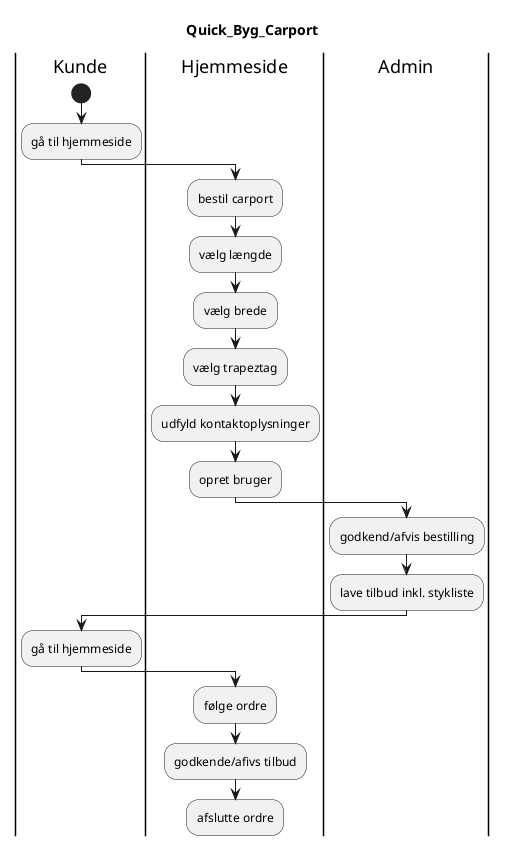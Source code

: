 @startuml
Title Quick_Byg_Carport
|Kunde|


start
:gå til hjemmeside;
|Hjemmeside|
:bestil carport;
:vælg længde;
:vælg brede;
:vælg trapeztag;
:udfyld kontaktoplysninger;
:opret bruger;
|Admin|
:godkend/afvis bestilling;
:lave tilbud inkl. stykliste;
|Kunde|
:gå til hjemmeside;
|Hjemmeside|

:følge ordre;
:godkende/afivs tilbud;
|Hjemmeside|
:afslutte ordre;

@enduml